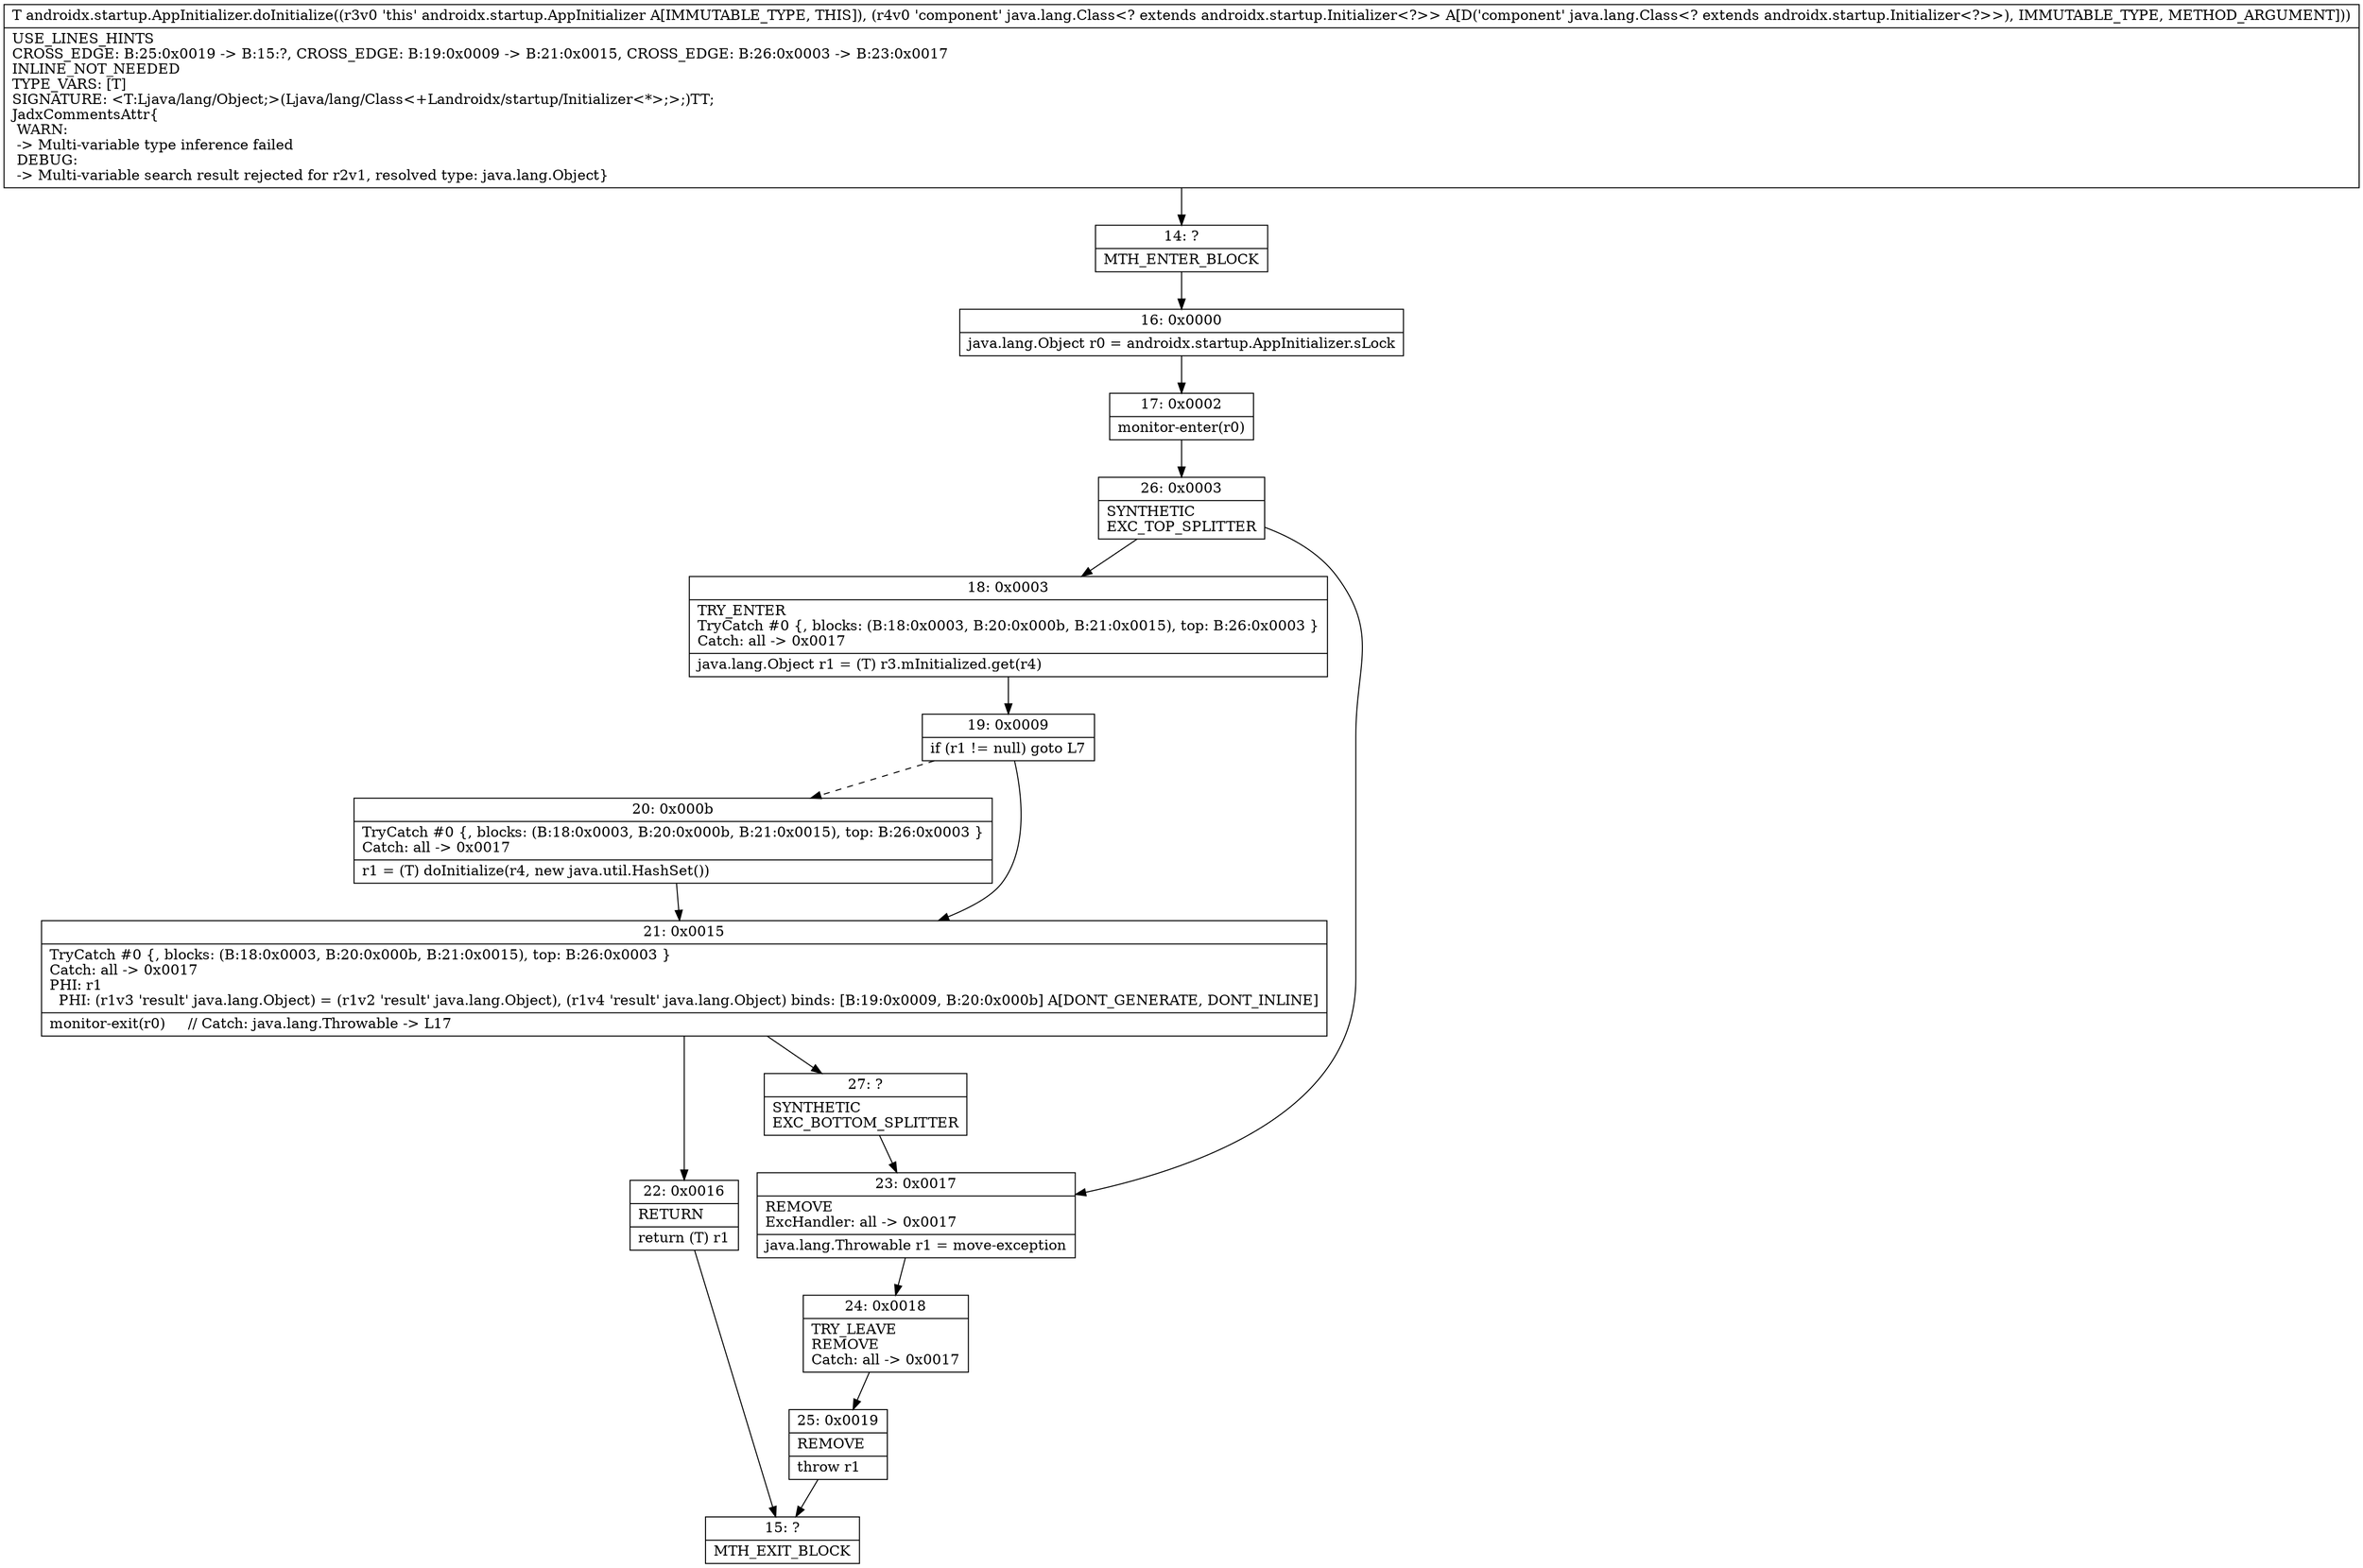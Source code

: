 digraph "CFG forandroidx.startup.AppInitializer.doInitialize(Ljava\/lang\/Class;)Ljava\/lang\/Object;" {
Node_14 [shape=record,label="{14\:\ ?|MTH_ENTER_BLOCK\l}"];
Node_16 [shape=record,label="{16\:\ 0x0000|java.lang.Object r0 = androidx.startup.AppInitializer.sLock\l}"];
Node_17 [shape=record,label="{17\:\ 0x0002|monitor\-enter(r0)\l}"];
Node_26 [shape=record,label="{26\:\ 0x0003|SYNTHETIC\lEXC_TOP_SPLITTER\l}"];
Node_18 [shape=record,label="{18\:\ 0x0003|TRY_ENTER\lTryCatch #0 \{, blocks: (B:18:0x0003, B:20:0x000b, B:21:0x0015), top: B:26:0x0003 \}\lCatch: all \-\> 0x0017\l|java.lang.Object r1 = (T) r3.mInitialized.get(r4)\l}"];
Node_19 [shape=record,label="{19\:\ 0x0009|if (r1 != null) goto L7\l}"];
Node_20 [shape=record,label="{20\:\ 0x000b|TryCatch #0 \{, blocks: (B:18:0x0003, B:20:0x000b, B:21:0x0015), top: B:26:0x0003 \}\lCatch: all \-\> 0x0017\l|r1 = (T) doInitialize(r4, new java.util.HashSet())\l}"];
Node_21 [shape=record,label="{21\:\ 0x0015|TryCatch #0 \{, blocks: (B:18:0x0003, B:20:0x000b, B:21:0x0015), top: B:26:0x0003 \}\lCatch: all \-\> 0x0017\lPHI: r1 \l  PHI: (r1v3 'result' java.lang.Object) = (r1v2 'result' java.lang.Object), (r1v4 'result' java.lang.Object) binds: [B:19:0x0009, B:20:0x000b] A[DONT_GENERATE, DONT_INLINE]\l|monitor\-exit(r0)     \/\/ Catch: java.lang.Throwable \-\> L17\l}"];
Node_22 [shape=record,label="{22\:\ 0x0016|RETURN\l|return (T) r1\l}"];
Node_15 [shape=record,label="{15\:\ ?|MTH_EXIT_BLOCK\l}"];
Node_27 [shape=record,label="{27\:\ ?|SYNTHETIC\lEXC_BOTTOM_SPLITTER\l}"];
Node_23 [shape=record,label="{23\:\ 0x0017|REMOVE\lExcHandler: all \-\> 0x0017\l|java.lang.Throwable r1 = move\-exception\l}"];
Node_24 [shape=record,label="{24\:\ 0x0018|TRY_LEAVE\lREMOVE\lCatch: all \-\> 0x0017\l}"];
Node_25 [shape=record,label="{25\:\ 0x0019|REMOVE\l|throw r1\l}"];
MethodNode[shape=record,label="{T androidx.startup.AppInitializer.doInitialize((r3v0 'this' androidx.startup.AppInitializer A[IMMUTABLE_TYPE, THIS]), (r4v0 'component' java.lang.Class\<? extends androidx.startup.Initializer\<?\>\> A[D('component' java.lang.Class\<? extends androidx.startup.Initializer\<?\>\>), IMMUTABLE_TYPE, METHOD_ARGUMENT]))  | USE_LINES_HINTS\lCROSS_EDGE: B:25:0x0019 \-\> B:15:?, CROSS_EDGE: B:19:0x0009 \-\> B:21:0x0015, CROSS_EDGE: B:26:0x0003 \-\> B:23:0x0017\lINLINE_NOT_NEEDED\lTYPE_VARS: [T]\lSIGNATURE: \<T:Ljava\/lang\/Object;\>(Ljava\/lang\/Class\<+Landroidx\/startup\/Initializer\<*\>;\>;)TT;\lJadxCommentsAttr\{\l WARN: \l \-\> Multi\-variable type inference failed\l DEBUG: \l \-\> Multi\-variable search result rejected for r2v1, resolved type: java.lang.Object\}\l}"];
MethodNode -> Node_14;Node_14 -> Node_16;
Node_16 -> Node_17;
Node_17 -> Node_26;
Node_26 -> Node_18;
Node_26 -> Node_23;
Node_18 -> Node_19;
Node_19 -> Node_20[style=dashed];
Node_19 -> Node_21;
Node_20 -> Node_21;
Node_21 -> Node_22;
Node_21 -> Node_27;
Node_22 -> Node_15;
Node_27 -> Node_23;
Node_23 -> Node_24;
Node_24 -> Node_25;
Node_25 -> Node_15;
}

